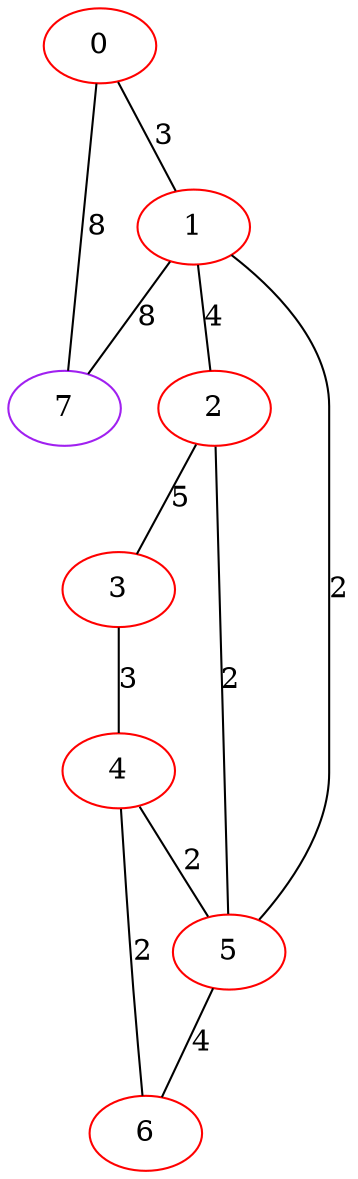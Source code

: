 graph "" {
0 [color=red, weight=1];
1 [color=red, weight=1];
2 [color=red, weight=1];
3 [color=red, weight=1];
4 [color=red, weight=1];
5 [color=red, weight=1];
6 [color=red, weight=1];
7 [color=purple, weight=4];
0 -- 1  [key=0, label=3];
0 -- 7  [key=0, label=8];
1 -- 2  [key=0, label=4];
1 -- 5  [key=0, label=2];
1 -- 7  [key=0, label=8];
2 -- 3  [key=0, label=5];
2 -- 5  [key=0, label=2];
3 -- 4  [key=0, label=3];
4 -- 5  [key=0, label=2];
4 -- 6  [key=0, label=2];
5 -- 6  [key=0, label=4];
}
